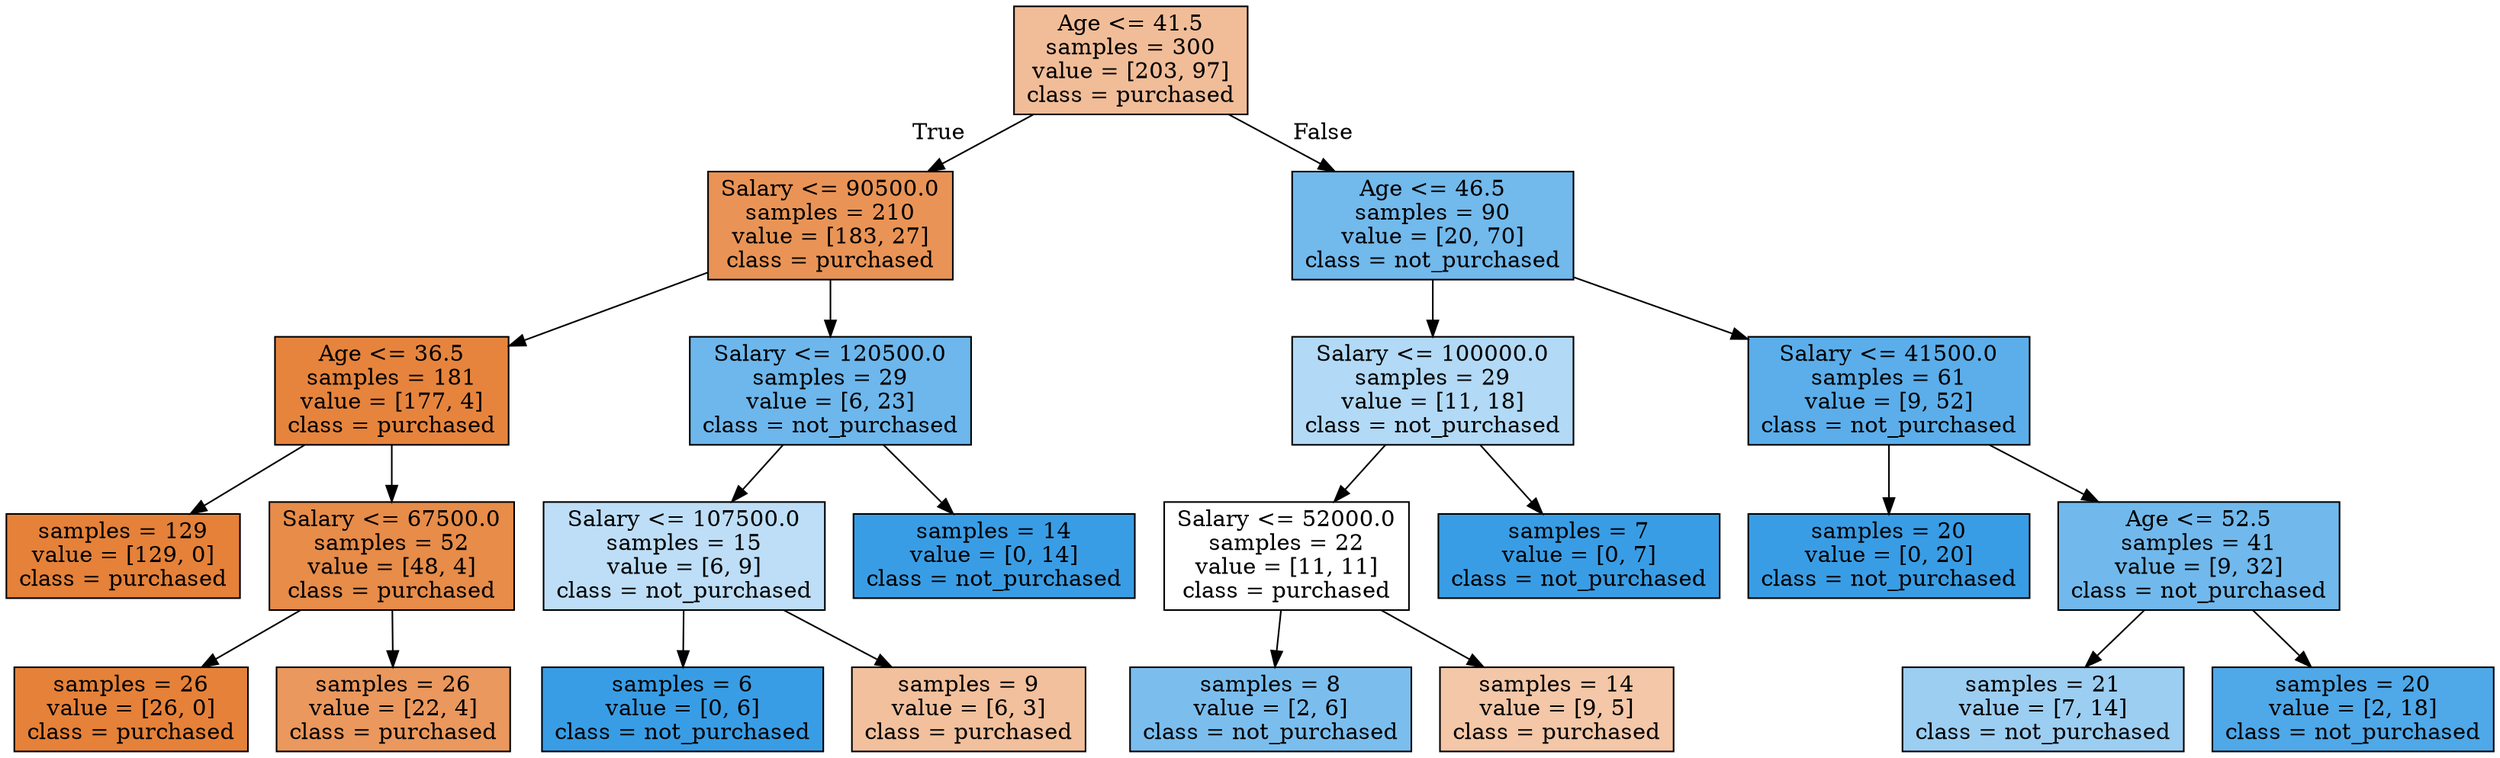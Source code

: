 digraph Tree {
node [shape=box, style="filled", color="black"] ;
0 [label="Age <= 41.5\nsamples = 300\nvalue = [203, 97]\nclass = purchased", fillcolor="#f1bd98"] ;
1 [label="Salary <= 90500.0\nsamples = 210\nvalue = [183, 27]\nclass = purchased", fillcolor="#e99456"] ;
0 -> 1 [labeldistance=2.5, labelangle=45, headlabel="True"] ;
2 [label="Age <= 36.5\nsamples = 181\nvalue = [177, 4]\nclass = purchased", fillcolor="#e6843d"] ;
1 -> 2 ;
3 [label="samples = 129\nvalue = [129, 0]\nclass = purchased", fillcolor="#e58139"] ;
2 -> 3 ;
4 [label="Salary <= 67500.0\nsamples = 52\nvalue = [48, 4]\nclass = purchased", fillcolor="#e78c49"] ;
2 -> 4 ;
5 [label="samples = 26\nvalue = [26, 0]\nclass = purchased", fillcolor="#e58139"] ;
4 -> 5 ;
6 [label="samples = 26\nvalue = [22, 4]\nclass = purchased", fillcolor="#ea985d"] ;
4 -> 6 ;
7 [label="Salary <= 120500.0\nsamples = 29\nvalue = [6, 23]\nclass = not_purchased", fillcolor="#6db7ec"] ;
1 -> 7 ;
8 [label="Salary <= 107500.0\nsamples = 15\nvalue = [6, 9]\nclass = not_purchased", fillcolor="#bddef6"] ;
7 -> 8 ;
9 [label="samples = 6\nvalue = [0, 6]\nclass = not_purchased", fillcolor="#399de5"] ;
8 -> 9 ;
10 [label="samples = 9\nvalue = [6, 3]\nclass = purchased", fillcolor="#f2c09c"] ;
8 -> 10 ;
11 [label="samples = 14\nvalue = [0, 14]\nclass = not_purchased", fillcolor="#399de5"] ;
7 -> 11 ;
12 [label="Age <= 46.5\nsamples = 90\nvalue = [20, 70]\nclass = not_purchased", fillcolor="#72b9ec"] ;
0 -> 12 [labeldistance=2.5, labelangle=-45, headlabel="False"] ;
13 [label="Salary <= 100000.0\nsamples = 29\nvalue = [11, 18]\nclass = not_purchased", fillcolor="#b2d9f5"] ;
12 -> 13 ;
14 [label="Salary <= 52000.0\nsamples = 22\nvalue = [11, 11]\nclass = purchased", fillcolor="#ffffff"] ;
13 -> 14 ;
15 [label="samples = 8\nvalue = [2, 6]\nclass = not_purchased", fillcolor="#7bbeee"] ;
14 -> 15 ;
16 [label="samples = 14\nvalue = [9, 5]\nclass = purchased", fillcolor="#f3c7a7"] ;
14 -> 16 ;
17 [label="samples = 7\nvalue = [0, 7]\nclass = not_purchased", fillcolor="#399de5"] ;
13 -> 17 ;
18 [label="Salary <= 41500.0\nsamples = 61\nvalue = [9, 52]\nclass = not_purchased", fillcolor="#5baeea"] ;
12 -> 18 ;
19 [label="samples = 20\nvalue = [0, 20]\nclass = not_purchased", fillcolor="#399de5"] ;
18 -> 19 ;
20 [label="Age <= 52.5\nsamples = 41\nvalue = [9, 32]\nclass = not_purchased", fillcolor="#71b9ec"] ;
18 -> 20 ;
21 [label="samples = 21\nvalue = [7, 14]\nclass = not_purchased", fillcolor="#9ccef2"] ;
20 -> 21 ;
22 [label="samples = 20\nvalue = [2, 18]\nclass = not_purchased", fillcolor="#4fa8e8"] ;
20 -> 22 ;
}